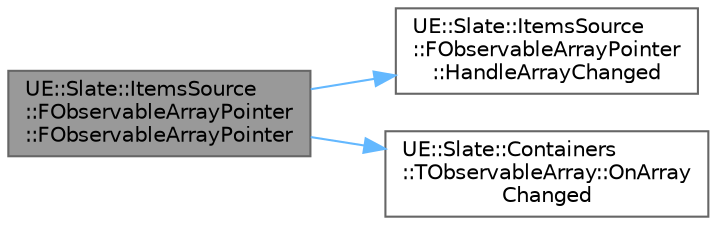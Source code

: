 digraph "UE::Slate::ItemsSource::FObservableArrayPointer::FObservableArrayPointer"
{
 // INTERACTIVE_SVG=YES
 // LATEX_PDF_SIZE
  bgcolor="transparent";
  edge [fontname=Helvetica,fontsize=10,labelfontname=Helvetica,labelfontsize=10];
  node [fontname=Helvetica,fontsize=10,shape=box,height=0.2,width=0.4];
  rankdir="LR";
  Node1 [id="Node000001",label="UE::Slate::ItemsSource\l::FObservableArrayPointer\l::FObservableArrayPointer",height=0.2,width=0.4,color="gray40", fillcolor="grey60", style="filled", fontcolor="black",tooltip=" "];
  Node1 -> Node2 [id="edge1_Node000001_Node000002",color="steelblue1",style="solid",tooltip=" "];
  Node2 [id="Node000002",label="UE::Slate::ItemsSource\l::FObservableArrayPointer\l::HandleArrayChanged",height=0.2,width=0.4,color="grey40", fillcolor="white", style="filled",URL="$d0/d86/classUE_1_1Slate_1_1ItemsSource_1_1FObservableArrayPointer.html#a7ff69c5362084920ef84da2170aa471e",tooltip=" "];
  Node1 -> Node3 [id="edge2_Node000001_Node000003",color="steelblue1",style="solid",tooltip=" "];
  Node3 [id="Node000003",label="UE::Slate::Containers\l::TObservableArray::OnArray\lChanged",height=0.2,width=0.4,color="grey40", fillcolor="white", style="filled",URL="$df/dd7/structUE_1_1Slate_1_1Containers_1_1TObservableArray.html#a1200566ac5077e1a4182f885bfd0a2db",tooltip=" "];
}
